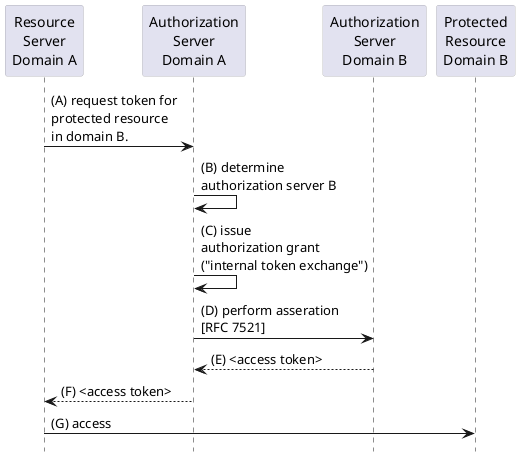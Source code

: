 @startuml "example-as"
hide footbox
skinparam {
    sequenceParticipantBorderThickness 0
}

participant RSa as "Resource\nServer\nDomain A"
participant ASa as "Authorization\nServer\nDomain A"
participant ASb as "Authorization\nServer\nDomain B"
participant PRb as "Protected\nResource\nDomain B"

RSa -> ASa: (A) request token for\nprotected resource\nin domain B.

ASa -> ASa: (B) determine\nauthorization server B

ASa -> ASa: (C) issue\nauthorization grant\n("internal token exchange")

ASa -> ASb: (D) perform asseration\n[RFC 7521]
return (E) <access token>

RSa <-- ASa: (F) <access token>

RSa -> PRb: (G) access


@enduml
